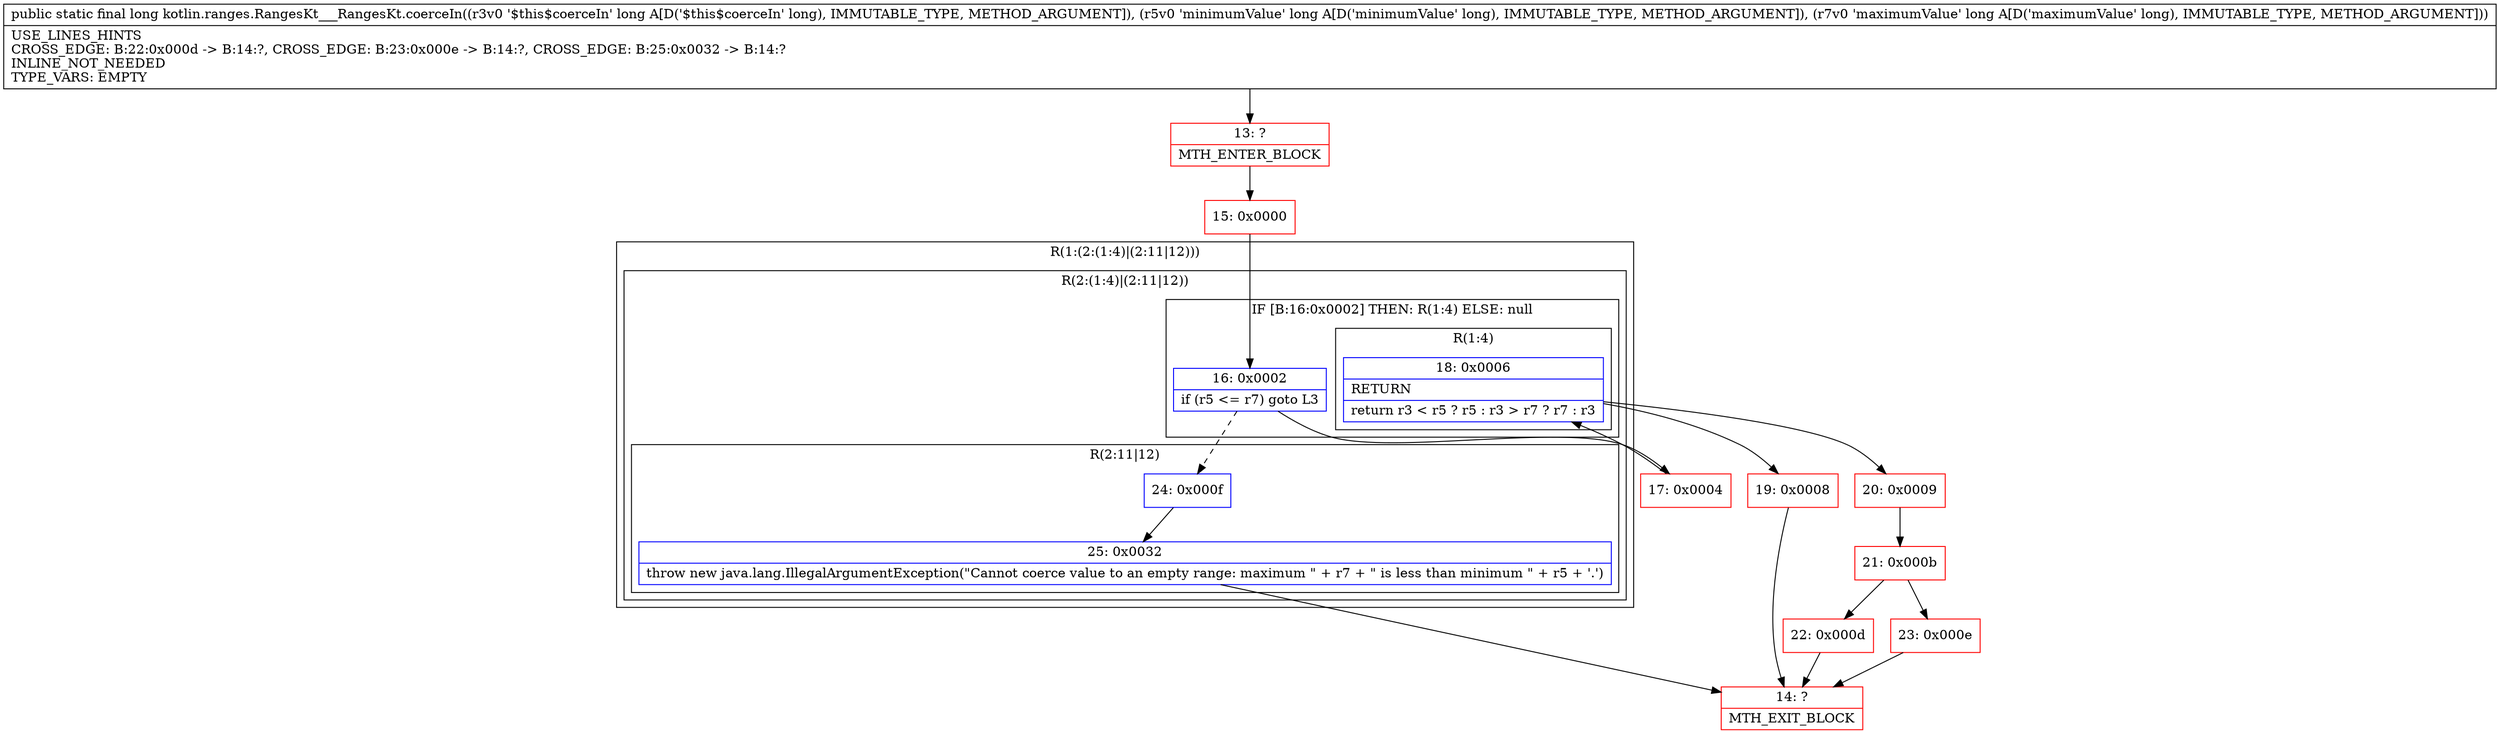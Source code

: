 digraph "CFG forkotlin.ranges.RangesKt___RangesKt.coerceIn(JJJ)J" {
subgraph cluster_Region_1605476004 {
label = "R(1:(2:(1:4)|(2:11|12)))";
node [shape=record,color=blue];
subgraph cluster_Region_1505726646 {
label = "R(2:(1:4)|(2:11|12))";
node [shape=record,color=blue];
subgraph cluster_IfRegion_1271215336 {
label = "IF [B:16:0x0002] THEN: R(1:4) ELSE: null";
node [shape=record,color=blue];
Node_16 [shape=record,label="{16\:\ 0x0002|if (r5 \<= r7) goto L3\l}"];
subgraph cluster_Region_16684172 {
label = "R(1:4)";
node [shape=record,color=blue];
Node_18 [shape=record,label="{18\:\ 0x0006|RETURN\l|return r3 \< r5 ? r5 : r3 \> r7 ? r7 : r3\l}"];
}
}
subgraph cluster_Region_1399418505 {
label = "R(2:11|12)";
node [shape=record,color=blue];
Node_24 [shape=record,label="{24\:\ 0x000f}"];
Node_25 [shape=record,label="{25\:\ 0x0032|throw new java.lang.IllegalArgumentException(\"Cannot coerce value to an empty range: maximum \" + r7 + \" is less than minimum \" + r5 + '.')\l}"];
}
}
}
Node_13 [shape=record,color=red,label="{13\:\ ?|MTH_ENTER_BLOCK\l}"];
Node_15 [shape=record,color=red,label="{15\:\ 0x0000}"];
Node_17 [shape=record,color=red,label="{17\:\ 0x0004}"];
Node_19 [shape=record,color=red,label="{19\:\ 0x0008}"];
Node_14 [shape=record,color=red,label="{14\:\ ?|MTH_EXIT_BLOCK\l}"];
Node_20 [shape=record,color=red,label="{20\:\ 0x0009}"];
Node_21 [shape=record,color=red,label="{21\:\ 0x000b}"];
Node_22 [shape=record,color=red,label="{22\:\ 0x000d}"];
Node_23 [shape=record,color=red,label="{23\:\ 0x000e}"];
MethodNode[shape=record,label="{public static final long kotlin.ranges.RangesKt___RangesKt.coerceIn((r3v0 '$this$coerceIn' long A[D('$this$coerceIn' long), IMMUTABLE_TYPE, METHOD_ARGUMENT]), (r5v0 'minimumValue' long A[D('minimumValue' long), IMMUTABLE_TYPE, METHOD_ARGUMENT]), (r7v0 'maximumValue' long A[D('maximumValue' long), IMMUTABLE_TYPE, METHOD_ARGUMENT]))  | USE_LINES_HINTS\lCROSS_EDGE: B:22:0x000d \-\> B:14:?, CROSS_EDGE: B:23:0x000e \-\> B:14:?, CROSS_EDGE: B:25:0x0032 \-\> B:14:?\lINLINE_NOT_NEEDED\lTYPE_VARS: EMPTY\l}"];
MethodNode -> Node_13;Node_16 -> Node_17;
Node_16 -> Node_24[style=dashed];
Node_18 -> Node_19;
Node_18 -> Node_20;
Node_24 -> Node_25;
Node_25 -> Node_14;
Node_13 -> Node_15;
Node_15 -> Node_16;
Node_17 -> Node_18;
Node_19 -> Node_14;
Node_20 -> Node_21;
Node_21 -> Node_22;
Node_21 -> Node_23;
Node_22 -> Node_14;
Node_23 -> Node_14;
}

